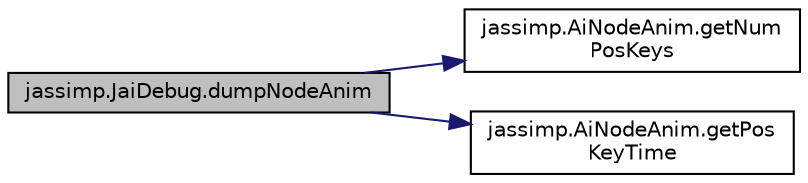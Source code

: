 digraph "jassimp.JaiDebug.dumpNodeAnim"
{
  edge [fontname="Helvetica",fontsize="10",labelfontname="Helvetica",labelfontsize="10"];
  node [fontname="Helvetica",fontsize="10",shape=record];
  rankdir="LR";
  Node1 [label="jassimp.JaiDebug.dumpNodeAnim",height=0.2,width=0.4,color="black", fillcolor="grey75", style="filled", fontcolor="black"];
  Node1 -> Node2 [color="midnightblue",fontsize="10",style="solid",fontname="Helvetica"];
  Node2 [label="jassimp.AiNodeAnim.getNum\lPosKeys",height=0.2,width=0.4,color="black", fillcolor="white", style="filled",URL="$classjassimp_1_1_ai_node_anim.html#afa3cf515c80ded051b15ab883389ce89"];
  Node1 -> Node3 [color="midnightblue",fontsize="10",style="solid",fontname="Helvetica"];
  Node3 [label="jassimp.AiNodeAnim.getPos\lKeyTime",height=0.2,width=0.4,color="black", fillcolor="white", style="filled",URL="$classjassimp_1_1_ai_node_anim.html#a5e3886b30bfad41e44e434868cbdfc1e"];
}
